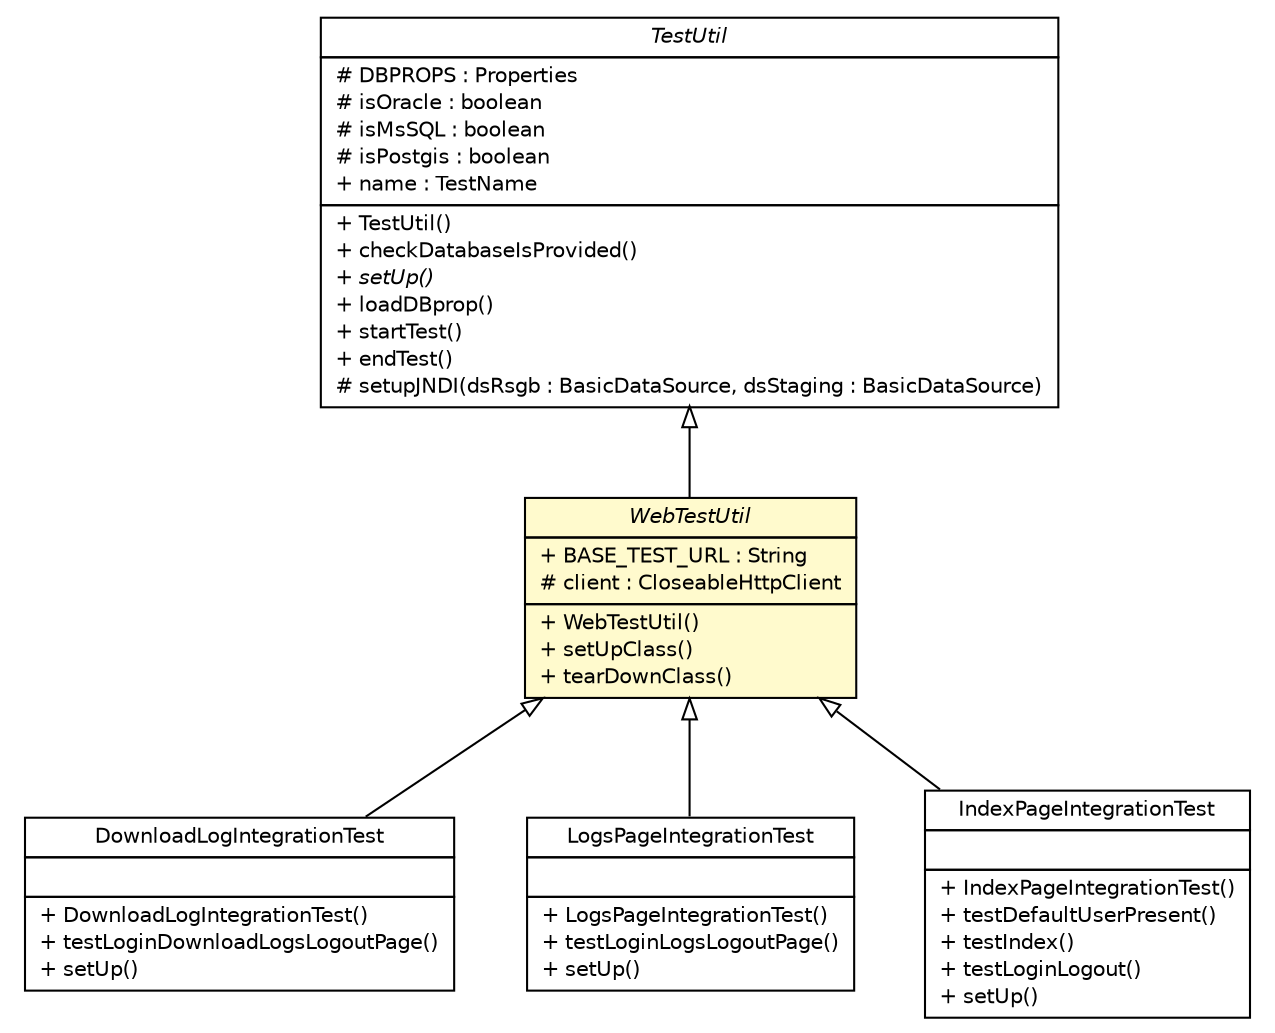 #!/usr/local/bin/dot
#
# Class diagram 
# Generated by UMLGraph version R5_6-24-gf6e263 (http://www.umlgraph.org/)
#

digraph G {
	edge [fontname="Helvetica",fontsize=10,labelfontname="Helvetica",labelfontsize=10];
	node [fontname="Helvetica",fontsize=10,shape=plaintext];
	nodesep=0.25;
	ranksep=0.5;
	// nl.b3p.brmo.service.testutil.TestUtil
	c147 [label=<<table title="nl.b3p.brmo.service.testutil.TestUtil" border="0" cellborder="1" cellspacing="0" cellpadding="2" port="p" href="../brmo/service/testutil/TestUtil.html">
		<tr><td><table border="0" cellspacing="0" cellpadding="1">
<tr><td align="center" balign="center"><font face="Helvetica-Oblique"> TestUtil </font></td></tr>
		</table></td></tr>
		<tr><td><table border="0" cellspacing="0" cellpadding="1">
<tr><td align="left" balign="left"> # DBPROPS : Properties </td></tr>
<tr><td align="left" balign="left"> # isOracle : boolean </td></tr>
<tr><td align="left" balign="left"> # isMsSQL : boolean </td></tr>
<tr><td align="left" balign="left"> # isPostgis : boolean </td></tr>
<tr><td align="left" balign="left"> + name : TestName </td></tr>
		</table></td></tr>
		<tr><td><table border="0" cellspacing="0" cellpadding="1">
<tr><td align="left" balign="left"> + TestUtil() </td></tr>
<tr><td align="left" balign="left"> + checkDatabaseIsProvided() </td></tr>
<tr><td align="left" balign="left"><font face="Helvetica-Oblique" point-size="10.0"> + setUp() </font></td></tr>
<tr><td align="left" balign="left"> + loadDBprop() </td></tr>
<tr><td align="left" balign="left"> + startTest() </td></tr>
<tr><td align="left" balign="left"> + endTest() </td></tr>
<tr><td align="left" balign="left"> # setupJNDI(dsRsgb : BasicDataSource, dsStaging : BasicDataSource) </td></tr>
		</table></td></tr>
		</table>>, URL="../brmo/service/testutil/TestUtil.html", fontname="Helvetica", fontcolor="black", fontsize=10.0];
	// nl.b3p.web.DownloadLogIntegrationTest
	c148 [label=<<table title="nl.b3p.web.DownloadLogIntegrationTest" border="0" cellborder="1" cellspacing="0" cellpadding="2" port="p" href="./DownloadLogIntegrationTest.html">
		<tr><td><table border="0" cellspacing="0" cellpadding="1">
<tr><td align="center" balign="center"> DownloadLogIntegrationTest </td></tr>
		</table></td></tr>
		<tr><td><table border="0" cellspacing="0" cellpadding="1">
<tr><td align="left" balign="left">  </td></tr>
		</table></td></tr>
		<tr><td><table border="0" cellspacing="0" cellpadding="1">
<tr><td align="left" balign="left"> + DownloadLogIntegrationTest() </td></tr>
<tr><td align="left" balign="left"> + testLoginDownloadLogsLogoutPage() </td></tr>
<tr><td align="left" balign="left"> + setUp() </td></tr>
		</table></td></tr>
		</table>>, URL="./DownloadLogIntegrationTest.html", fontname="Helvetica", fontcolor="black", fontsize=10.0];
	// nl.b3p.web.WebTestUtil
	c149 [label=<<table title="nl.b3p.web.WebTestUtil" border="0" cellborder="1" cellspacing="0" cellpadding="2" port="p" bgcolor="lemonChiffon" href="./WebTestUtil.html">
		<tr><td><table border="0" cellspacing="0" cellpadding="1">
<tr><td align="center" balign="center"><font face="Helvetica-Oblique"> WebTestUtil </font></td></tr>
		</table></td></tr>
		<tr><td><table border="0" cellspacing="0" cellpadding="1">
<tr><td align="left" balign="left"> + BASE_TEST_URL : String </td></tr>
<tr><td align="left" balign="left"> # client : CloseableHttpClient </td></tr>
		</table></td></tr>
		<tr><td><table border="0" cellspacing="0" cellpadding="1">
<tr><td align="left" balign="left"> + WebTestUtil() </td></tr>
<tr><td align="left" balign="left"> + setUpClass() </td></tr>
<tr><td align="left" balign="left"> + tearDownClass() </td></tr>
		</table></td></tr>
		</table>>, URL="./WebTestUtil.html", fontname="Helvetica", fontcolor="black", fontsize=10.0];
	// nl.b3p.web.LogsPageIntegrationTest
	c150 [label=<<table title="nl.b3p.web.LogsPageIntegrationTest" border="0" cellborder="1" cellspacing="0" cellpadding="2" port="p" href="./LogsPageIntegrationTest.html">
		<tr><td><table border="0" cellspacing="0" cellpadding="1">
<tr><td align="center" balign="center"> LogsPageIntegrationTest </td></tr>
		</table></td></tr>
		<tr><td><table border="0" cellspacing="0" cellpadding="1">
<tr><td align="left" balign="left">  </td></tr>
		</table></td></tr>
		<tr><td><table border="0" cellspacing="0" cellpadding="1">
<tr><td align="left" balign="left"> + LogsPageIntegrationTest() </td></tr>
<tr><td align="left" balign="left"> + testLoginLogsLogoutPage() </td></tr>
<tr><td align="left" balign="left"> + setUp() </td></tr>
		</table></td></tr>
		</table>>, URL="./LogsPageIntegrationTest.html", fontname="Helvetica", fontcolor="black", fontsize=10.0];
	// nl.b3p.web.IndexPageIntegrationTest
	c151 [label=<<table title="nl.b3p.web.IndexPageIntegrationTest" border="0" cellborder="1" cellspacing="0" cellpadding="2" port="p" href="./IndexPageIntegrationTest.html">
		<tr><td><table border="0" cellspacing="0" cellpadding="1">
<tr><td align="center" balign="center"> IndexPageIntegrationTest </td></tr>
		</table></td></tr>
		<tr><td><table border="0" cellspacing="0" cellpadding="1">
<tr><td align="left" balign="left">  </td></tr>
		</table></td></tr>
		<tr><td><table border="0" cellspacing="0" cellpadding="1">
<tr><td align="left" balign="left"> + IndexPageIntegrationTest() </td></tr>
<tr><td align="left" balign="left"> + testDefaultUserPresent() </td></tr>
<tr><td align="left" balign="left"> + testIndex() </td></tr>
<tr><td align="left" balign="left"> + testLoginLogout() </td></tr>
<tr><td align="left" balign="left"> + setUp() </td></tr>
		</table></td></tr>
		</table>>, URL="./IndexPageIntegrationTest.html", fontname="Helvetica", fontcolor="black", fontsize=10.0];
	//nl.b3p.web.DownloadLogIntegrationTest extends nl.b3p.web.WebTestUtil
	c149:p -> c148:p [dir=back,arrowtail=empty];
	//nl.b3p.web.WebTestUtil extends nl.b3p.brmo.service.testutil.TestUtil
	c147:p -> c149:p [dir=back,arrowtail=empty];
	//nl.b3p.web.LogsPageIntegrationTest extends nl.b3p.web.WebTestUtil
	c149:p -> c150:p [dir=back,arrowtail=empty];
	//nl.b3p.web.IndexPageIntegrationTest extends nl.b3p.web.WebTestUtil
	c149:p -> c151:p [dir=back,arrowtail=empty];
}

